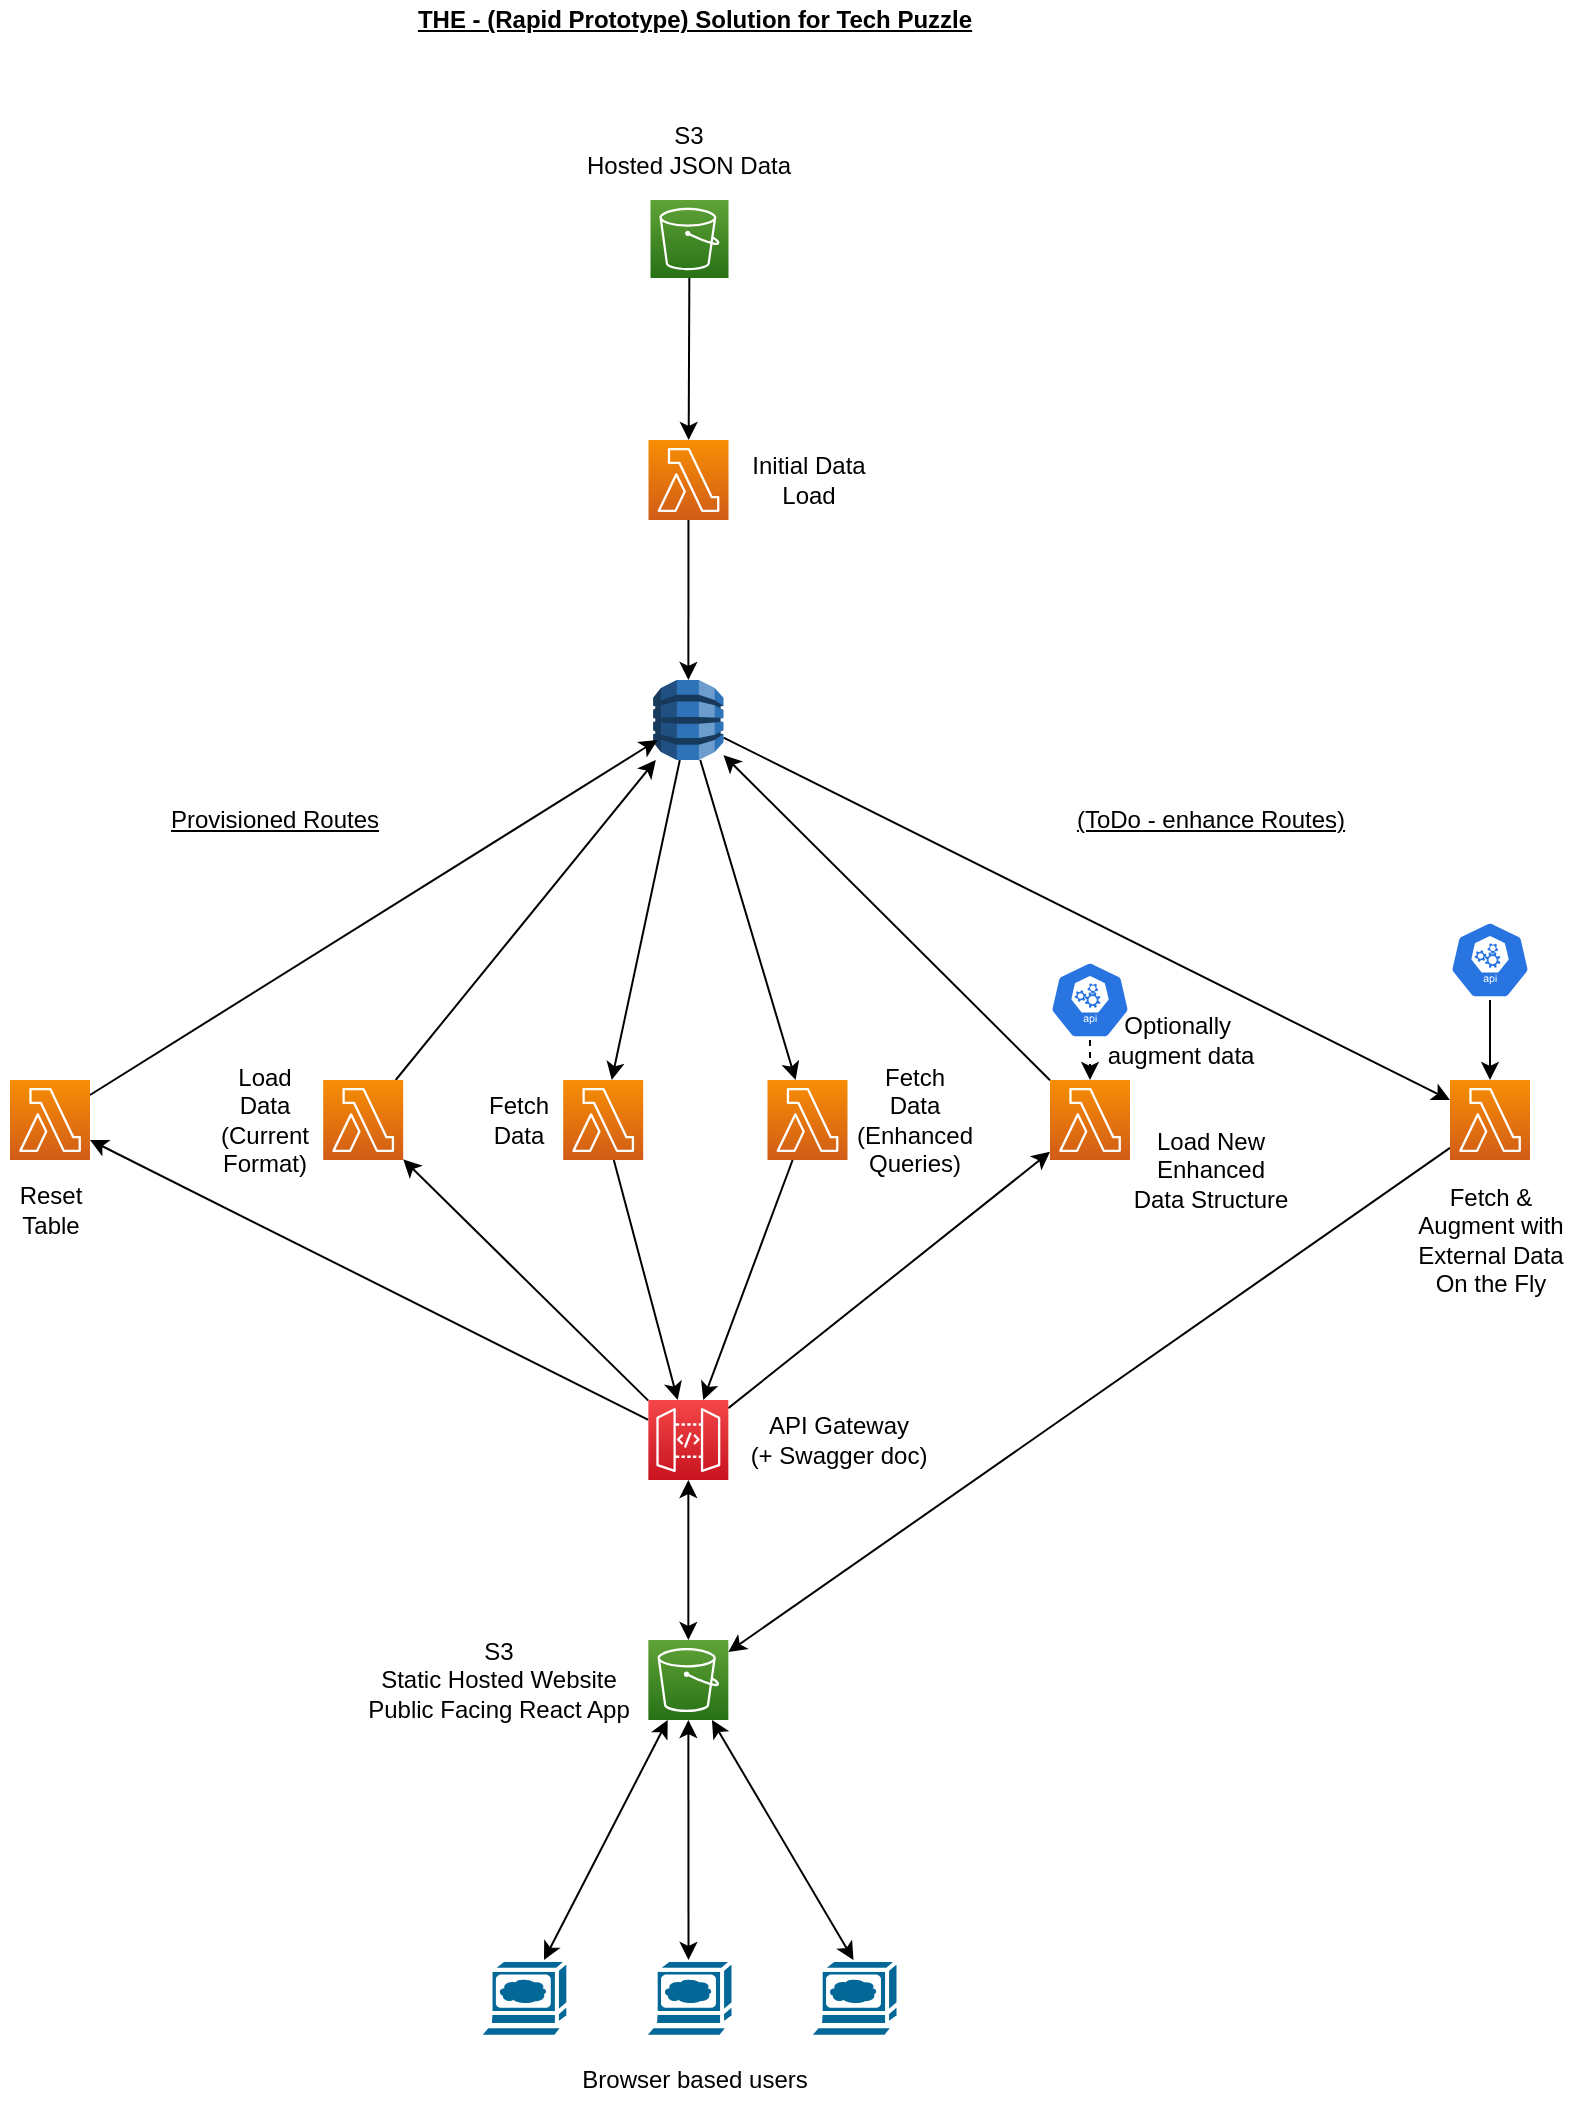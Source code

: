 <mxfile version="13.9.9" type="device"><diagram id="aTCe_defZY4tPfwxbAca" name="Page-1"><mxGraphModel dx="1422" dy="748" grid="1" gridSize="10" guides="1" tooltips="1" connect="1" arrows="1" fold="1" page="1" pageScale="1" pageWidth="827" pageHeight="1169" math="0" shadow="0"><root><mxCell id="0"/><mxCell id="1" parent="0"/><mxCell id="BNYEMuig_fA-zuPnoa_L-2" value="&lt;u&gt;&lt;b&gt;THE - (Rapid Prototype) Solution for Tech Puzzle&lt;/b&gt;&lt;/u&gt;" style="text;html=1;align=center;verticalAlign=middle;resizable=0;points=[];autosize=1;" parent="1" vertex="1"><mxGeometry x="236.59" y="20" width="290" height="20" as="geometry"/></mxCell><mxCell id="ryxSA2WHEa1VIEFrMvpG-12" style="edgeStyle=none;rounded=0;orthogonalLoop=1;jettySize=auto;html=1;" parent="1" source="BNYEMuig_fA-zuPnoa_L-23" target="ryxSA2WHEa1VIEFrMvpG-8" edge="1"><mxGeometry relative="1" as="geometry"/></mxCell><mxCell id="Bz5FDLvJgyjOj9Z01cPk-2" style="rounded=0;orthogonalLoop=1;jettySize=auto;html=1;" edge="1" parent="1" source="BNYEMuig_fA-zuPnoa_L-23" target="ryxSA2WHEa1VIEFrMvpG-31"><mxGeometry relative="1" as="geometry"/></mxCell><mxCell id="Bz5FDLvJgyjOj9Z01cPk-9" style="edgeStyle=none;rounded=0;orthogonalLoop=1;jettySize=auto;html=1;" edge="1" parent="1" source="BNYEMuig_fA-zuPnoa_L-23" target="Bz5FDLvJgyjOj9Z01cPk-8"><mxGeometry relative="1" as="geometry"/></mxCell><mxCell id="BNYEMuig_fA-zuPnoa_L-23" value="" style="outlineConnect=0;dashed=0;verticalLabelPosition=bottom;verticalAlign=top;align=center;html=1;shape=mxgraph.aws3.dynamo_db;fillColor=#2E73B8;gradientColor=none;" parent="1" vertex="1"><mxGeometry x="361.59" y="360" width="35.16" height="40" as="geometry"/></mxCell><mxCell id="ryxSA2WHEa1VIEFrMvpG-10" style="rounded=0;orthogonalLoop=1;jettySize=auto;html=1;" parent="1" source="BNYEMuig_fA-zuPnoa_L-26" target="BNYEMuig_fA-zuPnoa_L-61" edge="1"><mxGeometry relative="1" as="geometry"/></mxCell><mxCell id="ryxSA2WHEa1VIEFrMvpG-14" style="edgeStyle=none;rounded=0;orthogonalLoop=1;jettySize=auto;html=1;" parent="1" source="BNYEMuig_fA-zuPnoa_L-26" target="ryxSA2WHEa1VIEFrMvpG-9" edge="1"><mxGeometry relative="1" as="geometry"/></mxCell><mxCell id="ryxSA2WHEa1VIEFrMvpG-32" style="edgeStyle=none;rounded=0;orthogonalLoop=1;jettySize=auto;html=1;" parent="1" source="BNYEMuig_fA-zuPnoa_L-26" target="ryxSA2WHEa1VIEFrMvpG-30" edge="1"><mxGeometry relative="1" as="geometry"/></mxCell><mxCell id="BNYEMuig_fA-zuPnoa_L-26" value="" style="outlineConnect=0;fontColor=#232F3E;gradientColor=#F54749;gradientDirection=north;fillColor=#C7131F;strokeColor=#ffffff;dashed=0;verticalLabelPosition=bottom;verticalAlign=top;align=center;html=1;fontSize=12;fontStyle=0;aspect=fixed;shape=mxgraph.aws4.resourceIcon;resIcon=mxgraph.aws4.api_gateway;" parent="1" vertex="1"><mxGeometry x="359.17" y="720" width="40" height="40" as="geometry"/></mxCell><mxCell id="BNYEMuig_fA-zuPnoa_L-37" style="edgeStyle=none;rounded=0;orthogonalLoop=1;jettySize=auto;html=1;" parent="1" source="BNYEMuig_fA-zuPnoa_L-32" target="BNYEMuig_fA-zuPnoa_L-23" edge="1"><mxGeometry relative="1" as="geometry"/></mxCell><mxCell id="BNYEMuig_fA-zuPnoa_L-32" value="" style="outlineConnect=0;fontColor=#232F3E;gradientColor=#F78E04;gradientDirection=north;fillColor=#D05C17;strokeColor=#ffffff;dashed=0;verticalLabelPosition=bottom;verticalAlign=top;align=center;html=1;fontSize=12;fontStyle=0;aspect=fixed;shape=mxgraph.aws4.resourceIcon;resIcon=mxgraph.aws4.lambda;" parent="1" vertex="1"><mxGeometry x="359.25" y="240" width="40" height="40" as="geometry"/></mxCell><mxCell id="BNYEMuig_fA-zuPnoa_L-44" style="edgeStyle=none;rounded=0;orthogonalLoop=1;jettySize=auto;html=1;" parent="1" source="BNYEMuig_fA-zuPnoa_L-43" target="BNYEMuig_fA-zuPnoa_L-32" edge="1"><mxGeometry relative="1" as="geometry"/></mxCell><mxCell id="BNYEMuig_fA-zuPnoa_L-43" value="" style="outlineConnect=0;fontColor=#232F3E;gradientColor=#60A337;gradientDirection=north;fillColor=#277116;strokeColor=#ffffff;dashed=0;verticalLabelPosition=bottom;verticalAlign=top;align=center;html=1;fontSize=12;fontStyle=0;aspect=fixed;shape=mxgraph.aws4.resourceIcon;resIcon=mxgraph.aws4.s3;" parent="1" vertex="1"><mxGeometry x="360.25" y="120" width="39" height="39" as="geometry"/></mxCell><mxCell id="ryxSA2WHEa1VIEFrMvpG-11" style="edgeStyle=none;rounded=0;orthogonalLoop=1;jettySize=auto;html=1;entryX=0.061;entryY=0.75;entryDx=0;entryDy=0;entryPerimeter=0;" parent="1" source="BNYEMuig_fA-zuPnoa_L-61" target="BNYEMuig_fA-zuPnoa_L-23" edge="1"><mxGeometry relative="1" as="geometry"/></mxCell><mxCell id="BNYEMuig_fA-zuPnoa_L-61" value="" style="outlineConnect=0;fontColor=#232F3E;gradientColor=#F78E04;gradientDirection=north;fillColor=#D05C17;strokeColor=#ffffff;dashed=0;verticalLabelPosition=bottom;verticalAlign=top;align=center;html=1;fontSize=12;fontStyle=0;aspect=fixed;shape=mxgraph.aws4.resourceIcon;resIcon=mxgraph.aws4.lambda;" parent="1" vertex="1"><mxGeometry x="40" y="560" width="40" height="40" as="geometry"/></mxCell><mxCell id="BNYEMuig_fA-zuPnoa_L-96" value="API Gateway&lt;br&gt;(+ Swagger doc)" style="text;html=1;align=center;verticalAlign=middle;resizable=0;points=[];autosize=1;" parent="1" vertex="1"><mxGeometry x="403.75" y="725" width="100" height="30" as="geometry"/></mxCell><mxCell id="ryxSA2WHEa1VIEFrMvpG-1" value="Initial Data&lt;br&gt;Load" style="text;html=1;align=center;verticalAlign=middle;resizable=0;points=[];autosize=1;" parent="1" vertex="1"><mxGeometry x="403.75" y="245" width="70" height="30" as="geometry"/></mxCell><mxCell id="ryxSA2WHEa1VIEFrMvpG-2" value="" style="outlineConnect=0;fontColor=#232F3E;gradientColor=#60A337;gradientDirection=north;fillColor=#277116;strokeColor=#ffffff;dashed=0;verticalLabelPosition=bottom;verticalAlign=top;align=center;html=1;fontSize=12;fontStyle=0;aspect=fixed;shape=mxgraph.aws4.resourceIcon;resIcon=mxgraph.aws4.s3;" parent="1" vertex="1"><mxGeometry x="359.17" y="840" width="40" height="40" as="geometry"/></mxCell><mxCell id="ryxSA2WHEa1VIEFrMvpG-3" value="S3&lt;br&gt;Static Hosted Website&lt;br&gt;Public Facing React App" style="text;html=1;align=center;verticalAlign=middle;resizable=0;points=[];autosize=1;" parent="1" vertex="1"><mxGeometry x="209.17" y="835" width="150" height="50" as="geometry"/></mxCell><mxCell id="ryxSA2WHEa1VIEFrMvpG-5" value="S3&lt;br&gt;Hosted JSON Data" style="text;html=1;align=center;verticalAlign=middle;resizable=0;points=[];autosize=1;" parent="1" vertex="1"><mxGeometry x="319.25" y="80" width="120" height="30" as="geometry"/></mxCell><mxCell id="ryxSA2WHEa1VIEFrMvpG-6" value="&lt;u&gt;Provisioned Routes&lt;/u&gt;" style="text;html=1;align=center;verticalAlign=middle;resizable=0;points=[];autosize=1;" parent="1" vertex="1"><mxGeometry x="111.59" y="420" width="120" height="20" as="geometry"/></mxCell><mxCell id="ryxSA2WHEa1VIEFrMvpG-7" value="Reset&lt;br&gt;Table" style="text;html=1;align=center;verticalAlign=middle;resizable=0;points=[];autosize=1;" parent="1" vertex="1"><mxGeometry x="35" y="610" width="50" height="30" as="geometry"/></mxCell><mxCell id="ryxSA2WHEa1VIEFrMvpG-13" style="edgeStyle=none;rounded=0;orthogonalLoop=1;jettySize=auto;html=1;" parent="1" source="ryxSA2WHEa1VIEFrMvpG-8" target="BNYEMuig_fA-zuPnoa_L-26" edge="1"><mxGeometry relative="1" as="geometry"/></mxCell><mxCell id="ryxSA2WHEa1VIEFrMvpG-8" value="" style="outlineConnect=0;fontColor=#232F3E;gradientColor=#F78E04;gradientDirection=north;fillColor=#D05C17;strokeColor=#ffffff;dashed=0;verticalLabelPosition=bottom;verticalAlign=top;align=center;html=1;fontSize=12;fontStyle=0;aspect=fixed;shape=mxgraph.aws4.resourceIcon;resIcon=mxgraph.aws4.lambda;" parent="1" vertex="1"><mxGeometry x="316.59" y="560" width="40" height="40" as="geometry"/></mxCell><mxCell id="ryxSA2WHEa1VIEFrMvpG-15" style="edgeStyle=none;rounded=0;orthogonalLoop=1;jettySize=auto;html=1;" parent="1" source="ryxSA2WHEa1VIEFrMvpG-9" target="BNYEMuig_fA-zuPnoa_L-23" edge="1"><mxGeometry relative="1" as="geometry"/></mxCell><mxCell id="ryxSA2WHEa1VIEFrMvpG-9" value="" style="outlineConnect=0;fontColor=#232F3E;gradientColor=#F78E04;gradientDirection=north;fillColor=#D05C17;strokeColor=#ffffff;dashed=0;verticalLabelPosition=bottom;verticalAlign=top;align=center;html=1;fontSize=12;fontStyle=0;aspect=fixed;shape=mxgraph.aws4.resourceIcon;resIcon=mxgraph.aws4.lambda;" parent="1" vertex="1"><mxGeometry x="196.59" y="560" width="40" height="40" as="geometry"/></mxCell><mxCell id="ryxSA2WHEa1VIEFrMvpG-16" value="Fetch&lt;br&gt;Data" style="text;html=1;align=center;verticalAlign=middle;resizable=0;points=[];autosize=1;" parent="1" vertex="1"><mxGeometry x="269.17" y="565" width="50" height="30" as="geometry"/></mxCell><mxCell id="ryxSA2WHEa1VIEFrMvpG-21" value="" style="endArrow=classic;startArrow=classic;html=1;" parent="1" source="ryxSA2WHEa1VIEFrMvpG-2" target="BNYEMuig_fA-zuPnoa_L-26" edge="1"><mxGeometry width="50" height="50" relative="1" as="geometry"><mxPoint x="379.75" y="850" as="sourcePoint"/><mxPoint x="429.75" y="800" as="targetPoint"/></mxGeometry></mxCell><mxCell id="ryxSA2WHEa1VIEFrMvpG-22" value="" style="shape=mxgraph.cisco.computers_and_peripherals.web_browser;html=1;pointerEvents=1;dashed=0;fillColor=#036897;strokeColor=#ffffff;strokeWidth=2;verticalLabelPosition=bottom;verticalAlign=top;align=center;outlineConnect=0;" parent="1" vertex="1"><mxGeometry x="274.17" y="1000" width="45" height="40" as="geometry"/></mxCell><mxCell id="ryxSA2WHEa1VIEFrMvpG-23" value="" style="shape=mxgraph.cisco.computers_and_peripherals.web_browser;html=1;pointerEvents=1;dashed=0;fillColor=#036897;strokeColor=#ffffff;strokeWidth=2;verticalLabelPosition=bottom;verticalAlign=top;align=center;outlineConnect=0;" parent="1" vertex="1"><mxGeometry x="356.75" y="1000" width="45" height="40" as="geometry"/></mxCell><mxCell id="ryxSA2WHEa1VIEFrMvpG-24" value="" style="shape=mxgraph.cisco.computers_and_peripherals.web_browser;html=1;pointerEvents=1;dashed=0;fillColor=#036897;strokeColor=#ffffff;strokeWidth=2;verticalLabelPosition=bottom;verticalAlign=top;align=center;outlineConnect=0;" parent="1" vertex="1"><mxGeometry x="439.25" y="1000" width="45" height="40" as="geometry"/></mxCell><mxCell id="ryxSA2WHEa1VIEFrMvpG-25" value="" style="endArrow=classic;startArrow=classic;html=1;exitX=0.5;exitY=0;exitDx=0;exitDy=0;exitPerimeter=0;" parent="1" source="ryxSA2WHEa1VIEFrMvpG-23" target="ryxSA2WHEa1VIEFrMvpG-2" edge="1"><mxGeometry width="50" height="50" relative="1" as="geometry"><mxPoint x="389.75" y="990" as="sourcePoint"/><mxPoint x="479.75" y="830" as="targetPoint"/></mxGeometry></mxCell><mxCell id="ryxSA2WHEa1VIEFrMvpG-26" value="" style="endArrow=classic;startArrow=classic;html=1;" parent="1" source="ryxSA2WHEa1VIEFrMvpG-22" target="ryxSA2WHEa1VIEFrMvpG-2" edge="1"><mxGeometry width="50" height="50" relative="1" as="geometry"><mxPoint x="429.75" y="880" as="sourcePoint"/><mxPoint x="479.75" y="830" as="targetPoint"/></mxGeometry></mxCell><mxCell id="ryxSA2WHEa1VIEFrMvpG-27" value="" style="endArrow=classic;startArrow=classic;html=1;exitX=0.5;exitY=0;exitDx=0;exitDy=0;exitPerimeter=0;" parent="1" source="ryxSA2WHEa1VIEFrMvpG-24" target="ryxSA2WHEa1VIEFrMvpG-2" edge="1"><mxGeometry width="50" height="50" relative="1" as="geometry"><mxPoint x="429.75" y="880" as="sourcePoint"/><mxPoint x="479.75" y="830" as="targetPoint"/></mxGeometry></mxCell><mxCell id="ryxSA2WHEa1VIEFrMvpG-28" value="Browser based users" style="text;html=1;align=center;verticalAlign=middle;resizable=0;points=[];autosize=1;" parent="1" vertex="1"><mxGeometry x="316.59" y="1050" width="130" height="20" as="geometry"/></mxCell><mxCell id="ryxSA2WHEa1VIEFrMvpG-29" value="&lt;u&gt;(ToDo - enhance Routes)&lt;/u&gt;" style="text;html=1;align=center;verticalAlign=middle;resizable=0;points=[];autosize=1;" parent="1" vertex="1"><mxGeometry x="565" y="420" width="150" height="20" as="geometry"/></mxCell><mxCell id="ryxSA2WHEa1VIEFrMvpG-33" style="edgeStyle=none;rounded=0;orthogonalLoop=1;jettySize=auto;html=1;" parent="1" source="ryxSA2WHEa1VIEFrMvpG-30" target="BNYEMuig_fA-zuPnoa_L-23" edge="1"><mxGeometry relative="1" as="geometry"/></mxCell><mxCell id="ryxSA2WHEa1VIEFrMvpG-30" value="" style="outlineConnect=0;fontColor=#232F3E;gradientColor=#F78E04;gradientDirection=north;fillColor=#D05C17;strokeColor=#ffffff;dashed=0;verticalLabelPosition=bottom;verticalAlign=top;align=center;html=1;fontSize=12;fontStyle=0;aspect=fixed;shape=mxgraph.aws4.resourceIcon;resIcon=mxgraph.aws4.lambda;" parent="1" vertex="1"><mxGeometry x="560" y="560" width="40" height="40" as="geometry"/></mxCell><mxCell id="Bz5FDLvJgyjOj9Z01cPk-3" style="edgeStyle=none;rounded=0;orthogonalLoop=1;jettySize=auto;html=1;" edge="1" parent="1" source="ryxSA2WHEa1VIEFrMvpG-31" target="ryxSA2WHEa1VIEFrMvpG-2"><mxGeometry relative="1" as="geometry"/></mxCell><mxCell id="ryxSA2WHEa1VIEFrMvpG-31" value="" style="outlineConnect=0;fontColor=#232F3E;gradientColor=#F78E04;gradientDirection=north;fillColor=#D05C17;strokeColor=#ffffff;dashed=0;verticalLabelPosition=bottom;verticalAlign=top;align=center;html=1;fontSize=12;fontStyle=0;aspect=fixed;shape=mxgraph.aws4.resourceIcon;resIcon=mxgraph.aws4.lambda;" parent="1" vertex="1"><mxGeometry x="760" y="560" width="40" height="40" as="geometry"/></mxCell><mxCell id="ryxSA2WHEa1VIEFrMvpG-34" value="Fetch &amp;amp;&lt;br&gt;Augment with&lt;br&gt;External Data&lt;br&gt;On the Fly" style="text;html=1;align=center;verticalAlign=middle;resizable=0;points=[];autosize=1;" parent="1" vertex="1"><mxGeometry x="735" y="610" width="90" height="60" as="geometry"/></mxCell><mxCell id="ryxSA2WHEa1VIEFrMvpG-35" value="Load New&lt;br&gt;Enhanced&lt;br&gt;Data Structure" style="text;html=1;align=center;verticalAlign=middle;resizable=0;points=[];autosize=1;" parent="1" vertex="1"><mxGeometry x="595" y="580" width="90" height="50" as="geometry"/></mxCell><mxCell id="ryxSA2WHEa1VIEFrMvpG-37" style="edgeStyle=none;rounded=0;orthogonalLoop=1;jettySize=auto;html=1;dashed=1;" parent="1" source="ryxSA2WHEa1VIEFrMvpG-36" target="ryxSA2WHEa1VIEFrMvpG-30" edge="1"><mxGeometry relative="1" as="geometry"/></mxCell><mxCell id="ryxSA2WHEa1VIEFrMvpG-36" value="" style="html=1;dashed=0;whitespace=wrap;fillColor=#2875E2;strokeColor=#ffffff;points=[[0.005,0.63,0],[0.1,0.2,0],[0.9,0.2,0],[0.5,0,0],[0.995,0.63,0],[0.72,0.99,0],[0.5,1,0],[0.28,0.99,0]];shape=mxgraph.kubernetes.icon;prIcon=api" parent="1" vertex="1"><mxGeometry x="560" y="500" width="40" height="40" as="geometry"/></mxCell><mxCell id="ryxSA2WHEa1VIEFrMvpG-38" value="Optionally&amp;nbsp;&lt;br&gt;augment data" style="text;html=1;align=center;verticalAlign=middle;resizable=0;points=[];autosize=1;" parent="1" vertex="1"><mxGeometry x="580" y="525" width="90" height="30" as="geometry"/></mxCell><mxCell id="Bz5FDLvJgyjOj9Z01cPk-6" value="" style="edgeStyle=none;rounded=0;orthogonalLoop=1;jettySize=auto;html=1;" edge="1" parent="1" source="Bz5FDLvJgyjOj9Z01cPk-5" target="ryxSA2WHEa1VIEFrMvpG-31"><mxGeometry relative="1" as="geometry"/></mxCell><mxCell id="Bz5FDLvJgyjOj9Z01cPk-5" value="" style="html=1;dashed=0;whitespace=wrap;fillColor=#2875E2;strokeColor=#ffffff;points=[[0.005,0.63,0],[0.1,0.2,0],[0.9,0.2,0],[0.5,0,0],[0.995,0.63,0],[0.72,0.99,0],[0.5,1,0],[0.28,0.99,0]];shape=mxgraph.kubernetes.icon;prIcon=api" vertex="1" parent="1"><mxGeometry x="760" y="480" width="40" height="40" as="geometry"/></mxCell><mxCell id="Bz5FDLvJgyjOj9Z01cPk-7" value="Load&lt;br&gt;Data&lt;br&gt;(Current&lt;br&gt;Format)" style="text;html=1;align=center;verticalAlign=middle;resizable=0;points=[];autosize=1;" vertex="1" parent="1"><mxGeometry x="136.59" y="550" width="60" height="60" as="geometry"/></mxCell><mxCell id="Bz5FDLvJgyjOj9Z01cPk-10" style="edgeStyle=none;rounded=0;orthogonalLoop=1;jettySize=auto;html=1;" edge="1" parent="1" source="Bz5FDLvJgyjOj9Z01cPk-8" target="BNYEMuig_fA-zuPnoa_L-26"><mxGeometry relative="1" as="geometry"/></mxCell><mxCell id="Bz5FDLvJgyjOj9Z01cPk-8" value="" style="outlineConnect=0;fontColor=#232F3E;gradientColor=#F78E04;gradientDirection=north;fillColor=#D05C17;strokeColor=#ffffff;dashed=0;verticalLabelPosition=bottom;verticalAlign=top;align=center;html=1;fontSize=12;fontStyle=0;aspect=fixed;shape=mxgraph.aws4.resourceIcon;resIcon=mxgraph.aws4.lambda;" vertex="1" parent="1"><mxGeometry x="418.75" y="560" width="40" height="40" as="geometry"/></mxCell><mxCell id="Bz5FDLvJgyjOj9Z01cPk-11" value="Fetch&lt;br&gt;Data&lt;br&gt;(Enhanced&lt;br&gt;Queries)" style="text;html=1;align=center;verticalAlign=middle;resizable=0;points=[];autosize=1;" vertex="1" parent="1"><mxGeometry x="456.59" y="550" width="70" height="60" as="geometry"/></mxCell></root></mxGraphModel></diagram></mxfile>
